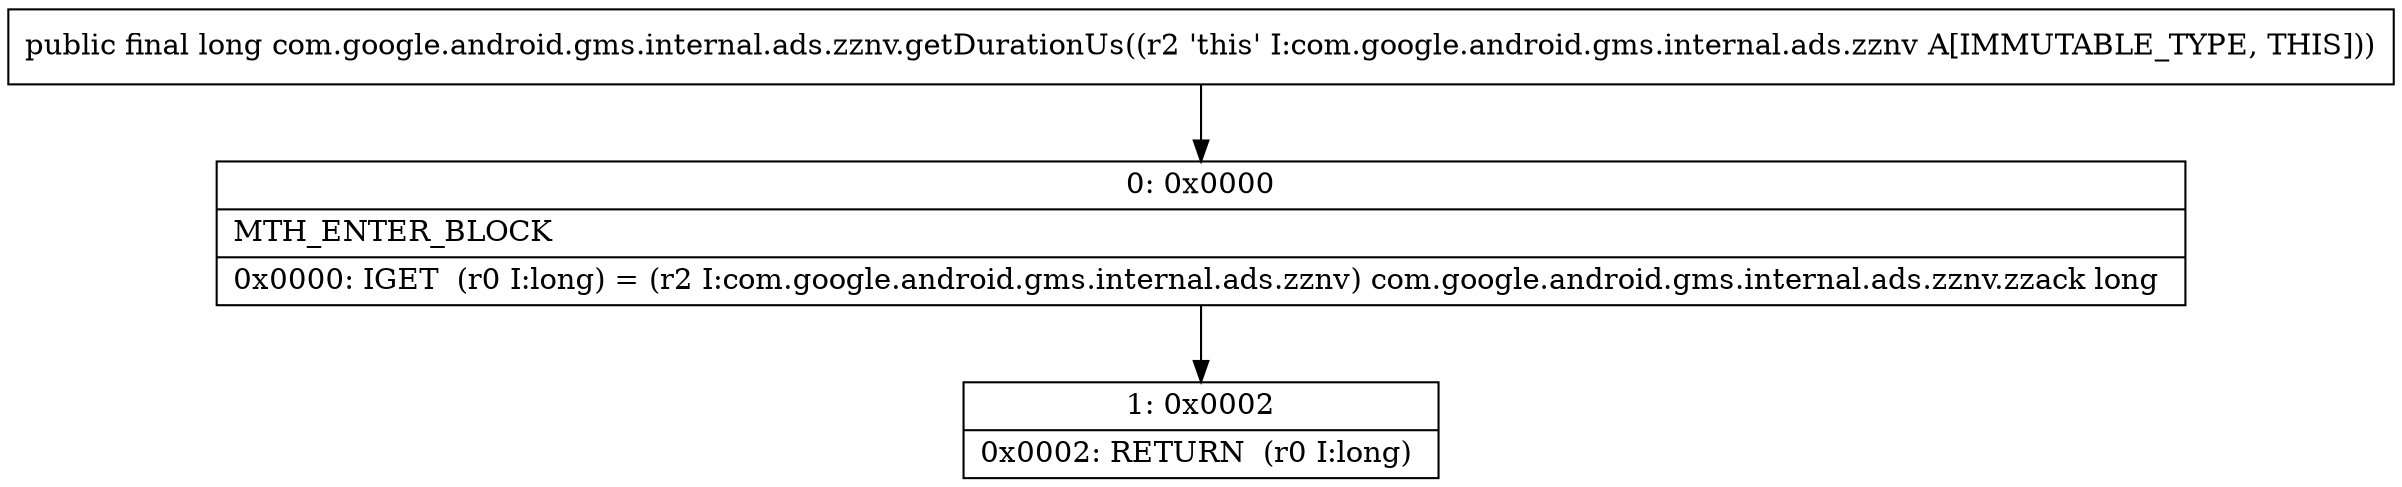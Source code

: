 digraph "CFG forcom.google.android.gms.internal.ads.zznv.getDurationUs()J" {
Node_0 [shape=record,label="{0\:\ 0x0000|MTH_ENTER_BLOCK\l|0x0000: IGET  (r0 I:long) = (r2 I:com.google.android.gms.internal.ads.zznv) com.google.android.gms.internal.ads.zznv.zzack long \l}"];
Node_1 [shape=record,label="{1\:\ 0x0002|0x0002: RETURN  (r0 I:long) \l}"];
MethodNode[shape=record,label="{public final long com.google.android.gms.internal.ads.zznv.getDurationUs((r2 'this' I:com.google.android.gms.internal.ads.zznv A[IMMUTABLE_TYPE, THIS])) }"];
MethodNode -> Node_0;
Node_0 -> Node_1;
}

